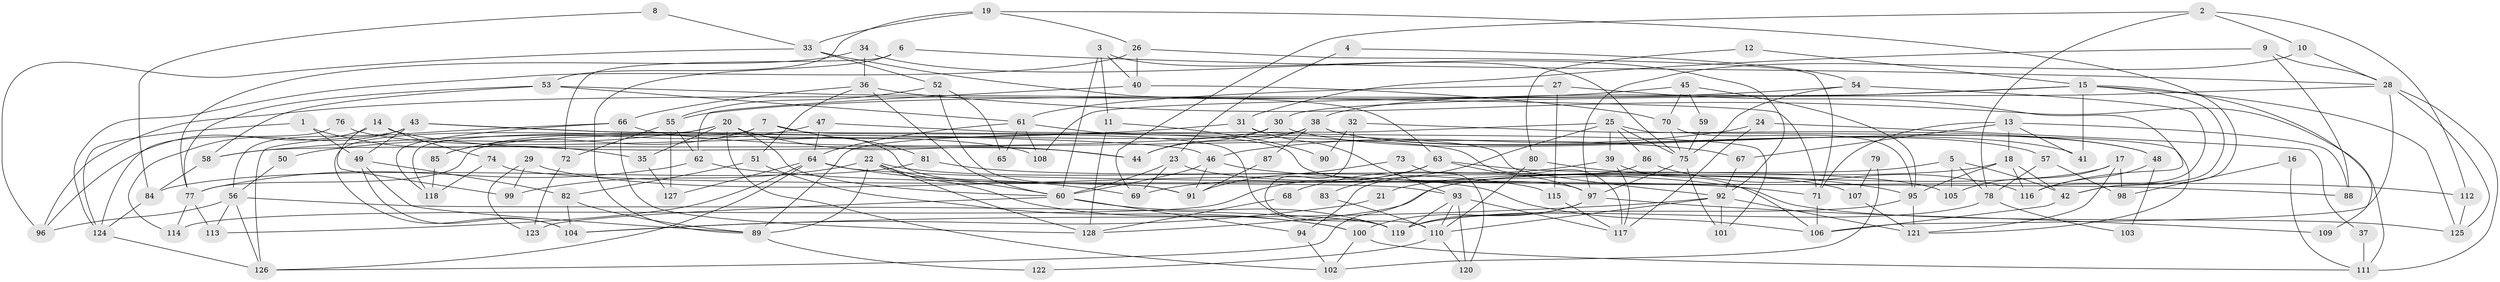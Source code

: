 // coarse degree distribution, {4: 0.14102564102564102, 5: 0.1282051282051282, 7: 0.15384615384615385, 8: 0.11538461538461539, 9: 0.038461538461538464, 2: 0.11538461538461539, 3: 0.1794871794871795, 6: 0.11538461538461539, 13: 0.01282051282051282}
// Generated by graph-tools (version 1.1) at 2025/23/03/03/25 07:23:55]
// undirected, 128 vertices, 256 edges
graph export_dot {
graph [start="1"]
  node [color=gray90,style=filled];
  1;
  2;
  3;
  4;
  5;
  6;
  7;
  8;
  9;
  10;
  11;
  12;
  13;
  14;
  15;
  16;
  17;
  18;
  19;
  20;
  21;
  22;
  23;
  24;
  25;
  26;
  27;
  28;
  29;
  30;
  31;
  32;
  33;
  34;
  35;
  36;
  37;
  38;
  39;
  40;
  41;
  42;
  43;
  44;
  45;
  46;
  47;
  48;
  49;
  50;
  51;
  52;
  53;
  54;
  55;
  56;
  57;
  58;
  59;
  60;
  61;
  62;
  63;
  64;
  65;
  66;
  67;
  68;
  69;
  70;
  71;
  72;
  73;
  74;
  75;
  76;
  77;
  78;
  79;
  80;
  81;
  82;
  83;
  84;
  85;
  86;
  87;
  88;
  89;
  90;
  91;
  92;
  93;
  94;
  95;
  96;
  97;
  98;
  99;
  100;
  101;
  102;
  103;
  104;
  105;
  106;
  107;
  108;
  109;
  110;
  111;
  112;
  113;
  114;
  115;
  116;
  117;
  118;
  119;
  120;
  121;
  122;
  123;
  124;
  125;
  126;
  127;
  128;
  1 -- 49;
  1 -- 124;
  1 -- 35;
  2 -- 78;
  2 -- 10;
  2 -- 69;
  2 -- 112;
  3 -- 40;
  3 -- 60;
  3 -- 11;
  3 -- 75;
  4 -- 23;
  4 -- 54;
  5 -- 126;
  5 -- 42;
  5 -- 78;
  5 -- 105;
  6 -- 28;
  6 -- 89;
  6 -- 72;
  7 -- 119;
  7 -- 104;
  7 -- 81;
  7 -- 85;
  8 -- 33;
  8 -- 84;
  9 -- 31;
  9 -- 28;
  9 -- 88;
  10 -- 97;
  10 -- 28;
  11 -- 128;
  11 -- 90;
  12 -- 80;
  12 -- 15;
  13 -- 67;
  13 -- 88;
  13 -- 18;
  13 -- 41;
  13 -- 71;
  14 -- 44;
  14 -- 74;
  14 -- 96;
  14 -- 99;
  15 -- 38;
  15 -- 42;
  15 -- 41;
  15 -- 108;
  15 -- 109;
  15 -- 125;
  16 -- 111;
  16 -- 98;
  17 -- 105;
  17 -- 121;
  17 -- 98;
  17 -- 128;
  18 -- 42;
  18 -- 21;
  18 -- 95;
  18 -- 116;
  19 -- 53;
  19 -- 33;
  19 -- 26;
  19 -- 42;
  20 -- 60;
  20 -- 118;
  20 -- 35;
  20 -- 44;
  20 -- 50;
  20 -- 91;
  20 -- 102;
  21 -- 104;
  22 -- 115;
  22 -- 100;
  22 -- 60;
  22 -- 89;
  22 -- 99;
  22 -- 128;
  23 -- 60;
  23 -- 69;
  23 -- 107;
  24 -- 117;
  24 -- 46;
  24 -- 37;
  25 -- 89;
  25 -- 75;
  25 -- 39;
  25 -- 83;
  25 -- 86;
  25 -- 121;
  26 -- 71;
  26 -- 40;
  26 -- 124;
  27 -- 61;
  27 -- 116;
  27 -- 115;
  28 -- 125;
  28 -- 106;
  28 -- 30;
  28 -- 111;
  29 -- 99;
  29 -- 123;
  29 -- 106;
  30 -- 44;
  30 -- 48;
  30 -- 58;
  31 -- 93;
  31 -- 58;
  31 -- 101;
  32 -- 48;
  32 -- 110;
  32 -- 90;
  33 -- 52;
  33 -- 63;
  33 -- 96;
  34 -- 36;
  34 -- 92;
  34 -- 77;
  35 -- 127;
  36 -- 60;
  36 -- 51;
  36 -- 66;
  36 -- 111;
  37 -- 111;
  38 -- 77;
  38 -- 41;
  38 -- 44;
  38 -- 57;
  38 -- 87;
  39 -- 106;
  39 -- 68;
  39 -- 117;
  40 -- 70;
  40 -- 62;
  42 -- 106;
  43 -- 46;
  43 -- 56;
  43 -- 49;
  43 -- 114;
  43 -- 117;
  45 -- 95;
  45 -- 96;
  45 -- 59;
  45 -- 70;
  46 -- 112;
  46 -- 60;
  46 -- 91;
  47 -- 92;
  47 -- 64;
  47 -- 85;
  48 -- 116;
  48 -- 103;
  49 -- 82;
  49 -- 89;
  49 -- 104;
  50 -- 56;
  51 -- 82;
  51 -- 100;
  52 -- 91;
  52 -- 55;
  52 -- 65;
  53 -- 77;
  53 -- 71;
  53 -- 58;
  53 -- 61;
  54 -- 55;
  54 -- 75;
  54 -- 116;
  55 -- 62;
  55 -- 127;
  55 -- 72;
  56 -- 113;
  56 -- 96;
  56 -- 119;
  56 -- 126;
  57 -- 78;
  57 -- 98;
  58 -- 84;
  59 -- 75;
  60 -- 119;
  60 -- 94;
  60 -- 123;
  61 -- 97;
  61 -- 64;
  61 -- 65;
  61 -- 108;
  62 -- 77;
  62 -- 71;
  63 -- 97;
  63 -- 69;
  63 -- 105;
  63 -- 114;
  64 -- 126;
  64 -- 69;
  64 -- 88;
  64 -- 113;
  64 -- 127;
  66 -- 128;
  66 -- 67;
  66 -- 118;
  66 -- 126;
  67 -- 92;
  68 -- 128;
  70 -- 75;
  70 -- 95;
  71 -- 106;
  72 -- 123;
  73 -- 91;
  73 -- 120;
  74 -- 93;
  74 -- 118;
  75 -- 97;
  75 -- 101;
  76 -- 108;
  76 -- 124;
  77 -- 114;
  77 -- 113;
  78 -- 119;
  78 -- 103;
  79 -- 107;
  79 -- 102;
  80 -- 110;
  80 -- 95;
  81 -- 84;
  81 -- 125;
  82 -- 89;
  82 -- 104;
  83 -- 110;
  84 -- 124;
  85 -- 118;
  86 -- 116;
  86 -- 94;
  87 -- 91;
  89 -- 122;
  92 -- 121;
  92 -- 101;
  92 -- 104;
  92 -- 110;
  93 -- 117;
  93 -- 119;
  93 -- 110;
  93 -- 120;
  94 -- 102;
  95 -- 119;
  95 -- 121;
  97 -- 100;
  97 -- 119;
  97 -- 109;
  100 -- 102;
  100 -- 111;
  107 -- 121;
  110 -- 120;
  110 -- 122;
  112 -- 125;
  115 -- 117;
  124 -- 126;
}
